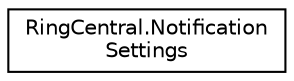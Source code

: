 digraph "Graphical Class Hierarchy"
{
 // LATEX_PDF_SIZE
  edge [fontname="Helvetica",fontsize="10",labelfontname="Helvetica",labelfontsize="10"];
  node [fontname="Helvetica",fontsize="10",shape=record];
  rankdir="LR";
  Node0 [label="RingCentral.Notification\lSettings",height=0.2,width=0.4,color="black", fillcolor="white", style="filled",URL="$classRingCentral_1_1NotificationSettings.html",tooltip=" "];
}
